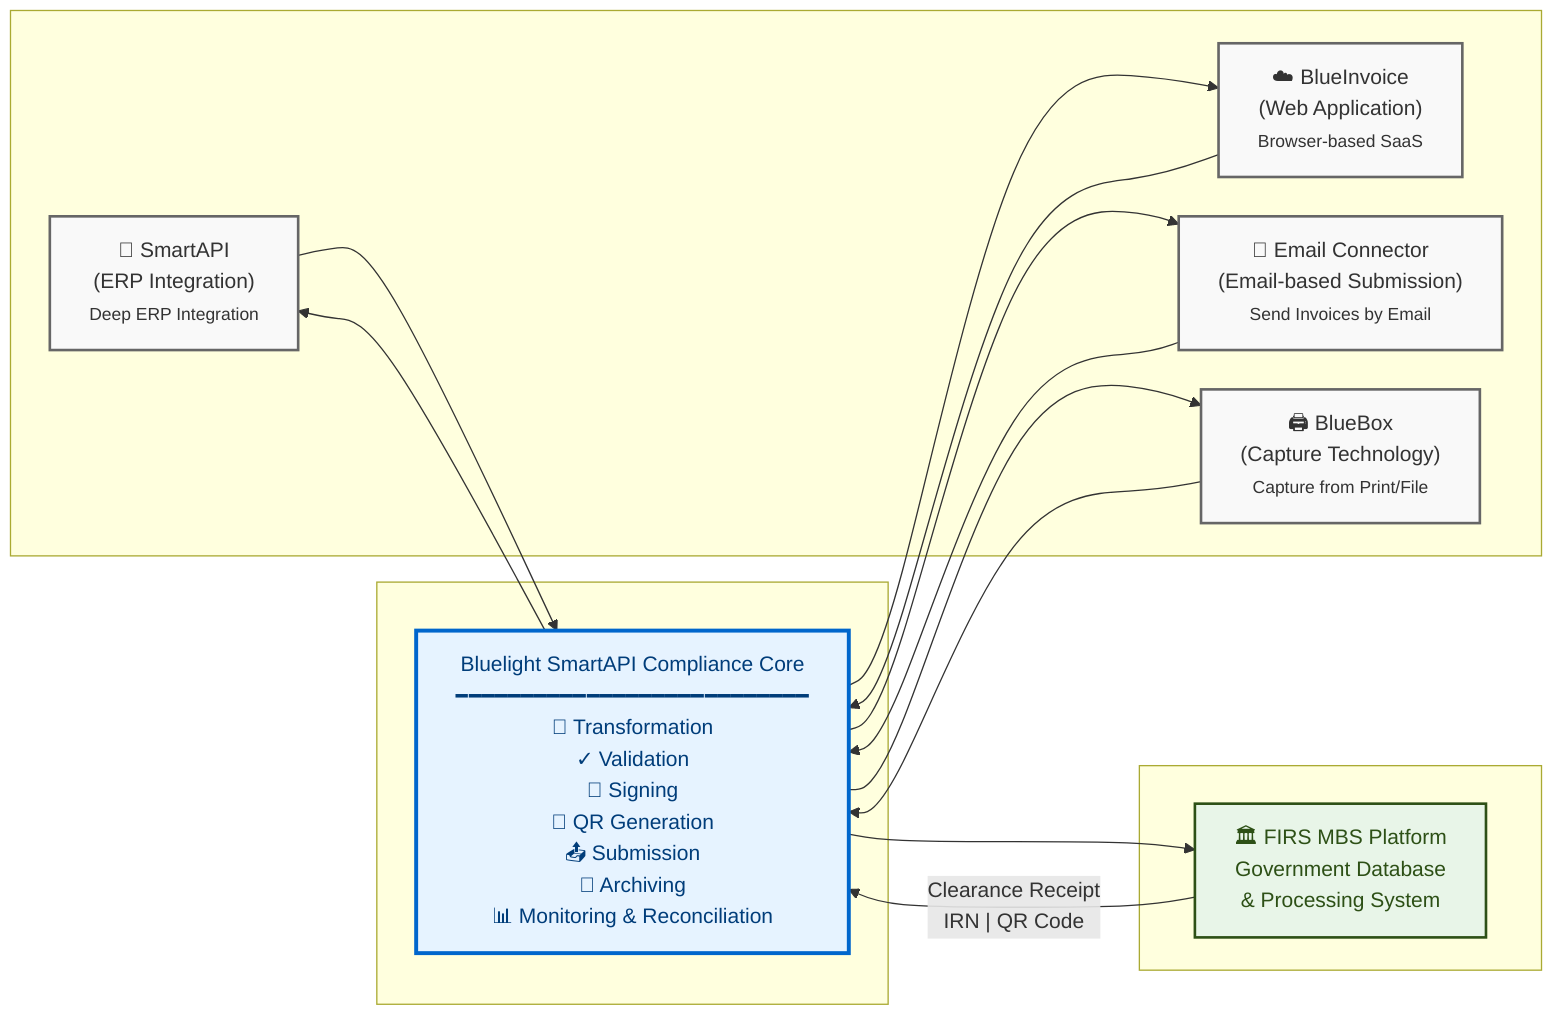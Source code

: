 %%{init: { "flowchart": { "htmlLabels": true, "rankSpacing": 60, "nodeSpacing": 30 } }}%%
flowchart LR
%% Fixed layout: columns via subgraphs, vertical stacking per column

%% ---------- Styles ----------
classDef clientStyle fill:#f9f9f9,stroke:#666,stroke-width:2px,color:#333
classDef coreStyle   fill:#e6f3ff,stroke:#0066cc,stroke-width:3px,color:#003d7a
classDef firsStyle   fill:#e8f5e8,stroke:#2d5016,stroke-width:2px,color:#2d5016

%% ---------- Column 1: Clients (Left) ----------
subgraph COL_LEFT[ ]
  direction TB
  A1["🏢 SmartAPI<br/>(ERP Integration)<br/><small>Deep ERP Integration</small>"]:::clientStyle
  A2["☁️ BlueInvoice<br/>(Web Application)<br/><small>Browser-based SaaS</small>"]:::clientStyle
  A3["📧 Email Connector<br/>(Email-based Submission)<br/><small>Send Invoices by Email</small>"]:::clientStyle
  A4["🖨️ BlueBox<br/>(Capture Technology)<br/><small>Capture from Print/File</small>"]:::clientStyle
end

%% ---------- Column 2: Core (Center) ----------
subgraph COL_CORE[ ]
  direction TB
  B1["Bluelight SmartAPI Compliance Core<br/>━━━━━━━━━━━━━━━━━━━━━━━━━━━<br/>🔄 Transformation<br/>✓ Validation<br/>🔐 Signing<br/>📱 QR Generation<br/>📤 Submission<br/>📁 Archiving<br/>📊 Monitoring & Reconciliation"]:::coreStyle
end

%% ---------- Column 3: FIRS (Right) ----------
subgraph COL_RIGHT[ ]
  direction TB
  C1["🏛️ FIRS MBS Platform<br/>Government Database<br/>& Processing System"]:::firsStyle
end

%% ---------- Edges ----------
%% Left to Core
A1 --> B1
A2 --> B1
A3 --> B1
A4 --> B1

%% Core to FIRS and back
B1 --> C1
C1 -->|"Clearance Receipt<br/>IRN | QR Code"| B1

%% Core responses back to Clients
B1 --> A1
B1 --> A2
B1 --> A3
B1 --> A4